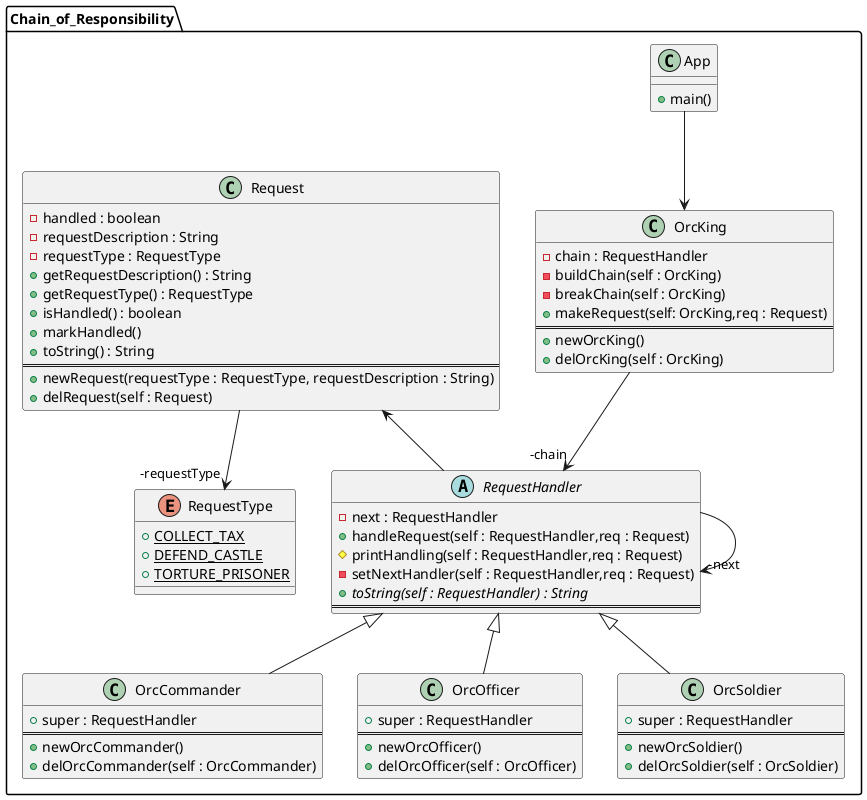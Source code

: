 @startuml
package Chain_of_Responsibility{
    class App{
        + main()
    }
    abstract class RequestHandler {
        - next : RequestHandler
        + handleRequest(self : RequestHandler,req : Request)
        # printHandling(self : RequestHandler,req : Request)
        - setNextHandler(self : RequestHandler,req : Request)
        + toString(self : RequestHandler) : String {abstract}
        ==
    }
    class OrcCommander{
        + super : RequestHandler
        ==
        + newOrcCommander()
        + delOrcCommander(self : OrcCommander)
    }
    class OrcOfficer{
        + super : RequestHandler
        ==
        + newOrcOfficer()
        + delOrcOfficer(self : OrcOfficer)
    }
    class OrcSoldier{
        + super : RequestHandler
        ==
        + newOrcSoldier()
        + delOrcSoldier(self : OrcSoldier)
    }
    class OrcKing{
        - chain : RequestHandler
        - buildChain(self : OrcKing)
        - breakChain(self : OrcKing)
        + makeRequest(self: OrcKing,req : Request)
        ==
        + newOrcKing()
        + delOrcKing(self : OrcKing)
    }
    class Request{
        - handled : boolean
        - requestDescription : String
        - requestType : RequestType
        + getRequestDescription() : String
        + getRequestType() : RequestType
        + isHandled() : boolean
        + markHandled()
        + toString() : String
        ==
        + newRequest(requestType : RequestType, requestDescription : String)
        + delRequest(self : Request)
    }
    enum RequestType {
        + COLLECT_TAX {static}
        + DEFEND_CASTLE {static}
        + TORTURE_PRISONER {static}
    }
    App --> OrcKing
    Request -->  "-requestType" RequestType
    OrcKing --> "-chain" RequestHandler
    RequestHandler --> "-next" RequestHandler
    Request <-- RequestHandler
    RequestHandler <|-- OrcCommander
    RequestHandler <|-- OrcOfficer
    RequestHandler <|-- OrcSoldier
}
@enduml